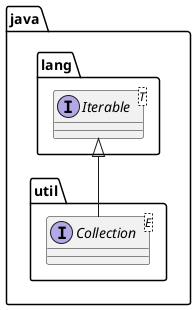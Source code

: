 @startuml
package java {
  
  interface lang.Iterable<T>
  interface util.Collection<E> extends lang.Iterable
  
}
@enduml
